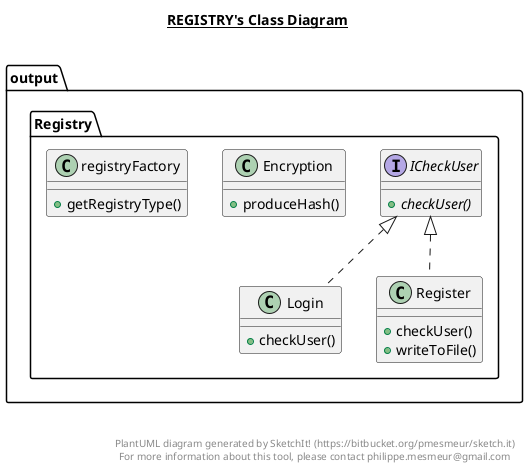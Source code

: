 @startuml

title __REGISTRY's Class Diagram__\n

  namespace output.Registry {
    class output.Registry.Encryption {
        + produceHash()
    }
  }
  

  namespace output.Registry {
    interface output.Registry.ICheckUser {
        {abstract} + checkUser()
    }
  }
  

  namespace output.Registry {
    class output.Registry.Login {
        + checkUser()
    }
  }
  

  namespace output.Registry {
    class output.Registry.Register {
        + checkUser()
        + writeToFile()
    }
  }
  

  namespace output.Registry {
    class output.Registry.registryFactory {
        + getRegistryType()
    }
  }
  

  output.Registry.Login .up.|> output.Registry.ICheckUser
  output.Registry.Register .up.|> output.Registry.ICheckUser


right footer


PlantUML diagram generated by SketchIt! (https://bitbucket.org/pmesmeur/sketch.it)
For more information about this tool, please contact philippe.mesmeur@gmail.com
endfooter

@enduml
